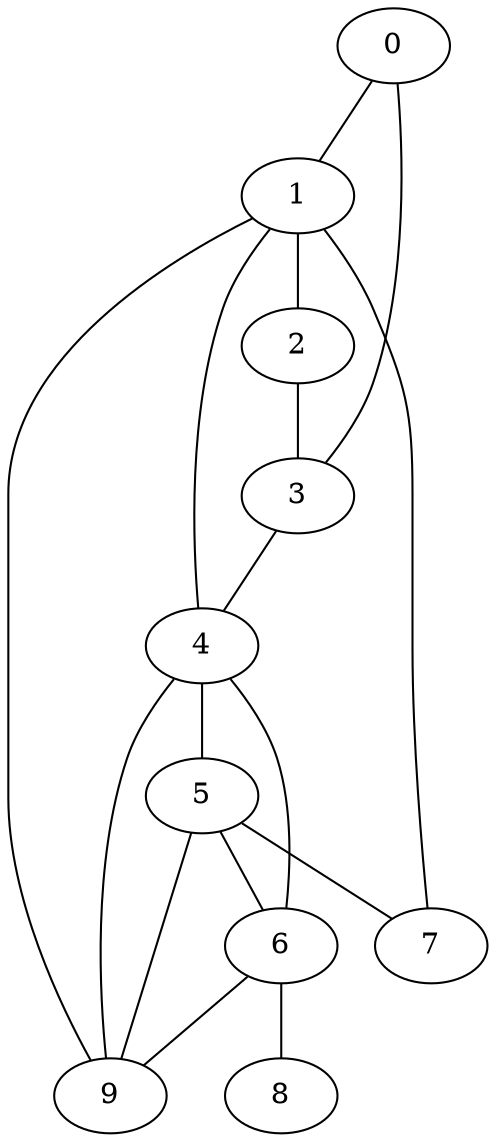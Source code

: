 
graph graphname {
    0 -- 1
0 -- 3
1 -- 2
1 -- 4
1 -- 9
1 -- 7
2 -- 3
3 -- 4
4 -- 5
4 -- 9
4 -- 6
5 -- 6
5 -- 7
5 -- 9
6 -- 8
6 -- 9

}
